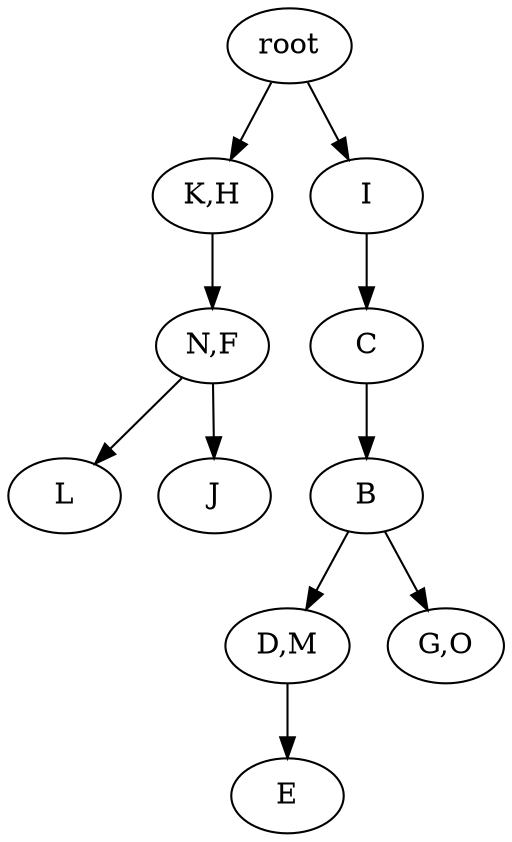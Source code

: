 strict digraph G {
	graph [name=G];
	0	 [label=root];
	3	 [label="K,H"];
	0 -> 3;
	1	 [label=I];
	0 -> 1;
	4	 [label="N,F"];
	3 -> 4;
	6	 [label=L];
	4 -> 6;
	5	 [label=J];
	4 -> 5;
	2	 [label=C];
	7	 [label=B];
	2 -> 7;
	9	 [label="D,M"];
	10	 [label=E];
	9 -> 10;
	7 -> 9;
	8	 [label="G,O"];
	7 -> 8;
	1 -> 2;
}
